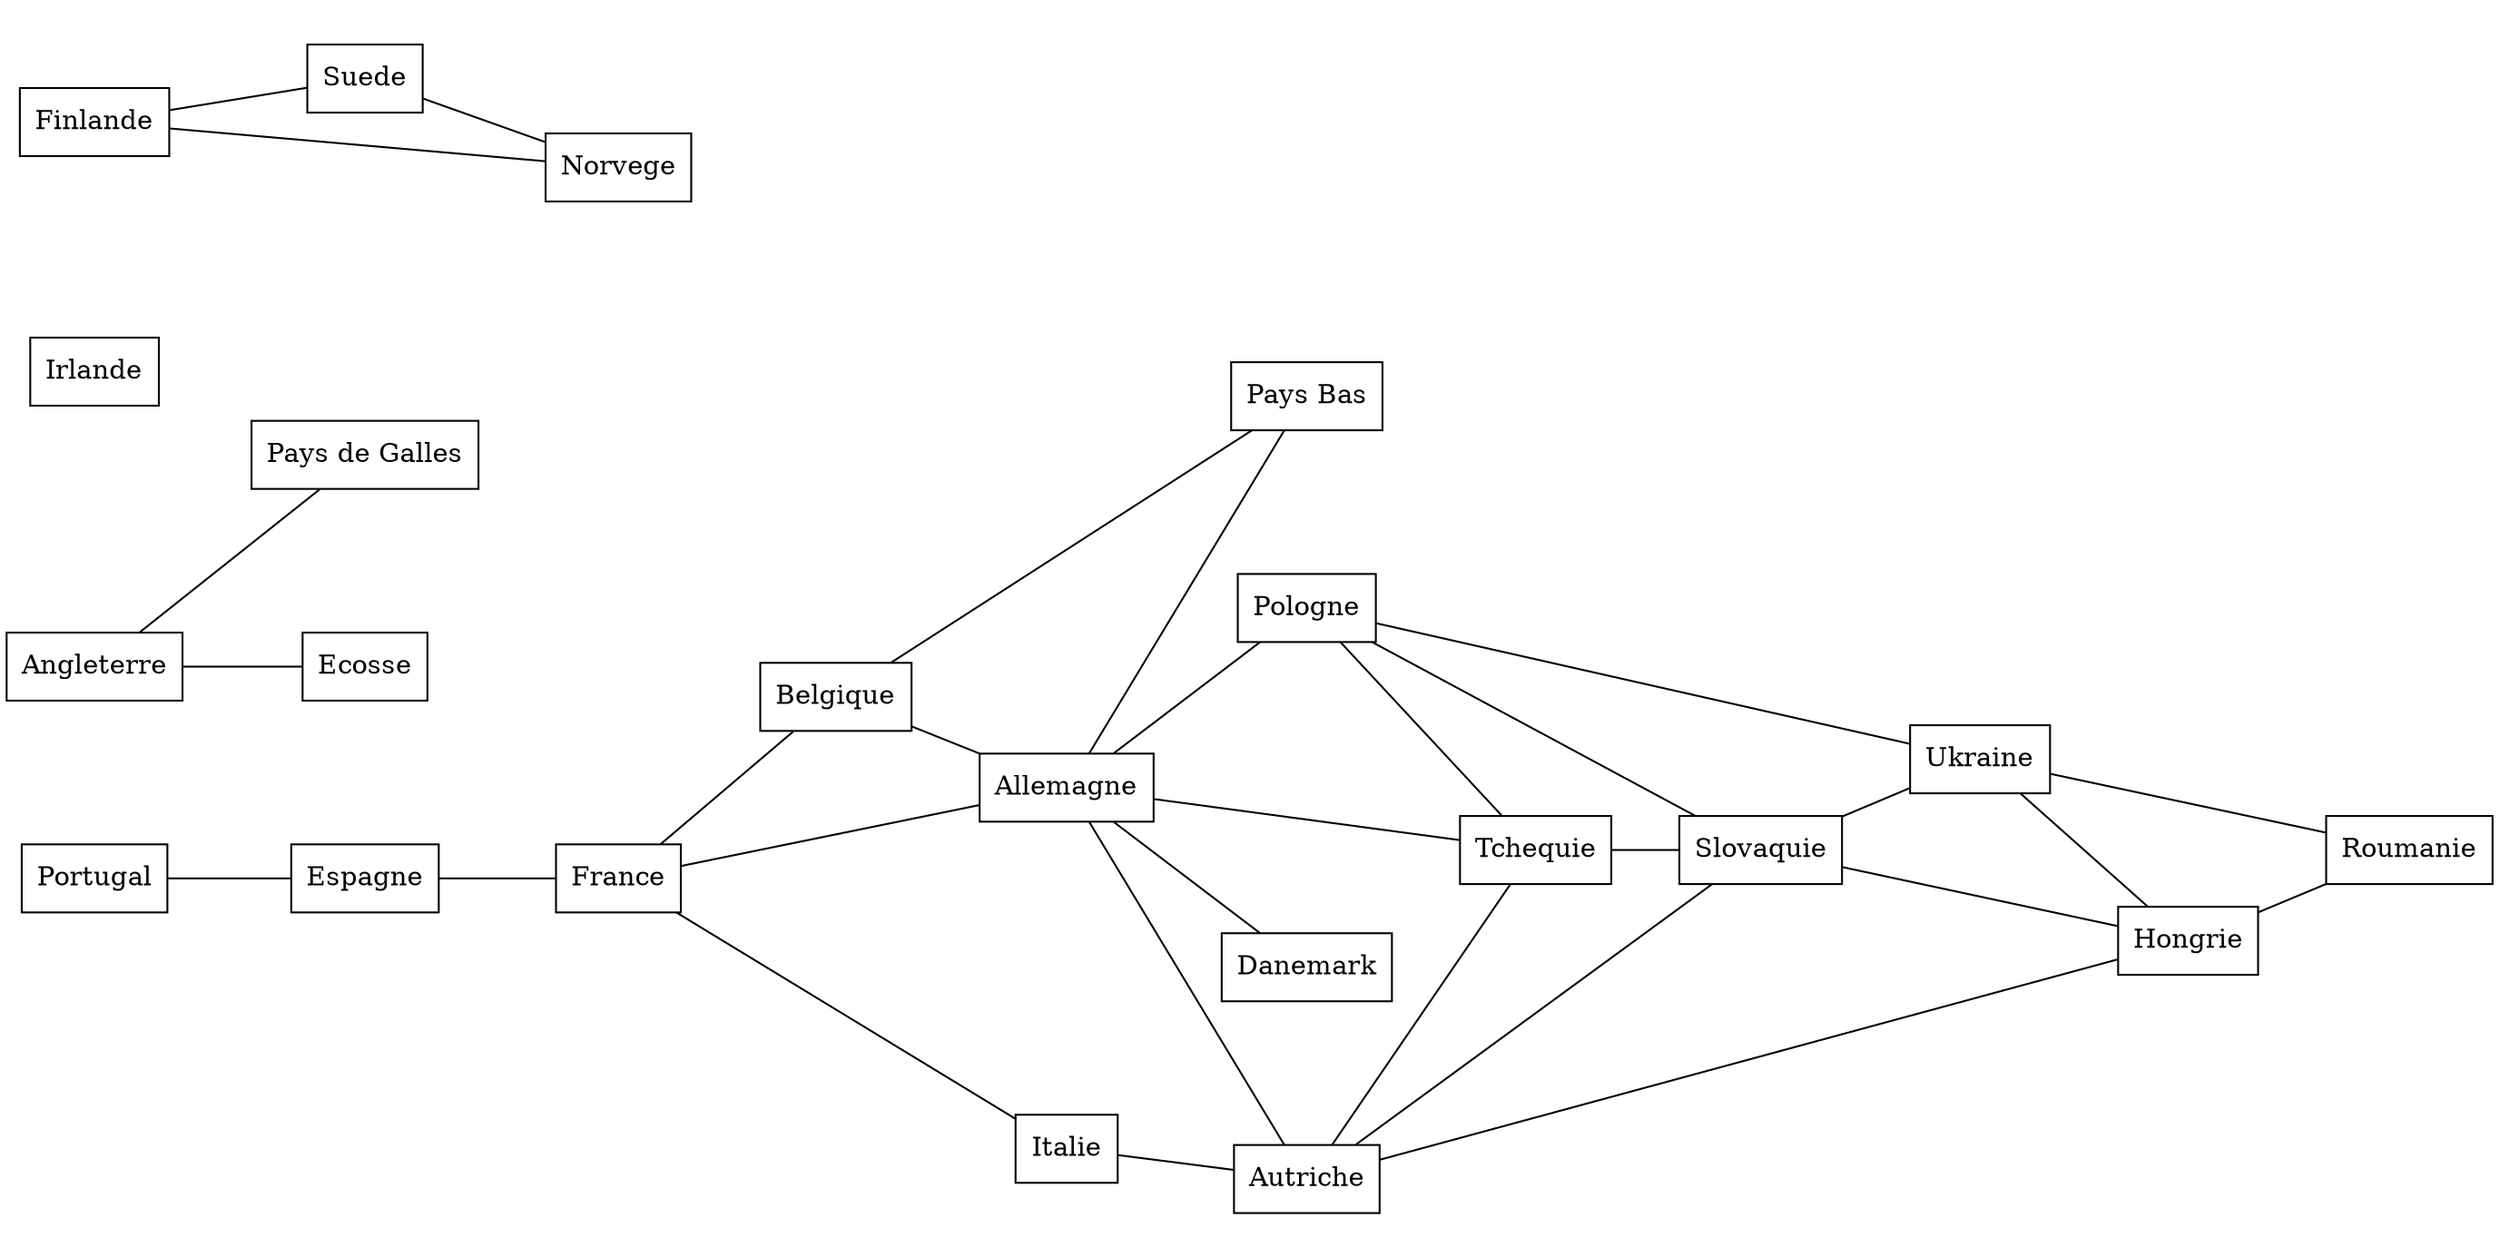 graph "Europe" {
rankdir=LR;
ratio=.5;
node[shape=box, style=rounded];

  "Portugal" -- "Espagne";
  "Portugal"  [style = filled, peripheries = 1, fillcolor = white, fontcolor = black, color = black];
  "Espagne" -- "France";
  "Espagne"  [style = filled, peripheries = 1, fillcolor = white, fontcolor = black, color = black];
  "France" -- "Belgique";
  "France" -- "Allemagne";
  "France" -- "Italie";
  "France"  [style = filled, peripheries = 1, fillcolor = white, fontcolor = black, color = black];
  "Belgique" -- "Pays Bas";
  "Belgique" -- "Allemagne";
  "Belgique"  [style = filled, peripheries = 1, fillcolor = white, fontcolor = black, color = black];
  "Allemagne" -- "Pays Bas";
  "Allemagne" -- "Danemark";
  "Allemagne" -- "Pologne";
  "Allemagne" -- "Autriche";
  "Allemagne" -- "Tchequie";
  "Allemagne"  [style = filled, peripheries = 1, fillcolor = white, fontcolor = black, color = black];
  "Italie" -- "Autriche";
  "Italie"  [style = filled, peripheries = 1, fillcolor = white, fontcolor = black, color = black];
  "Pays Bas"  [style = filled, peripheries = 1, fillcolor = white, fontcolor = black, color = black];
  "Danemark"  [style = filled, peripheries = 1, fillcolor = white, fontcolor = black, color = black];
  "Pologne" -- "Tchequie";
  "Pologne" -- "Slovaquie";
  "Pologne" -- "Ukraine";
  "Pologne"  [style = filled, peripheries = 1, fillcolor = white, fontcolor = black, color = black];
  "Autriche" -- "Tchequie";
  "Autriche" -- "Slovaquie";
  "Autriche" -- "Hongrie";
  "Autriche"  [style = filled, peripheries = 1, fillcolor = white, fontcolor = black, color = black];
  "Tchequie" -- "Slovaquie";
  "Tchequie"  [style = filled, peripheries = 1, fillcolor = white, fontcolor = black, color = black];
  "Slovaquie" -- "Hongrie";
  "Slovaquie" -- "Ukraine";
  "Slovaquie"  [style = filled, peripheries = 1, fillcolor = white, fontcolor = black, color = black];
  "Ukraine" -- "Hongrie";
  "Ukraine" -- "Roumanie";
  "Ukraine"  [style = filled, peripheries = 1, fillcolor = white, fontcolor = black, color = black];
  "Hongrie" -- "Roumanie";
  "Hongrie"  [style = filled, peripheries = 1, fillcolor = white, fontcolor = black, color = black];
  "Roumanie"  [style = filled, peripheries = 1, fillcolor = white, fontcolor = black, color = black];
  "Angleterre" -- "Pays de Galles";
  "Angleterre" -- "Ecosse";
  "Angleterre"  [style = filled, peripheries = 1, fillcolor = white, fontcolor = black, color = black];
  "Pays de Galles"  [style = filled, peripheries = 1, fillcolor = white, fontcolor = black, color = black];
  "Ecosse"  [style = filled, peripheries = 1, fillcolor = white, fontcolor = black, color = black];
  "Irlande"  [style = filled, peripheries = 1, fillcolor = white, fontcolor = black, color = black];
  "Finlande" -- "Suede";
  "Finlande" -- "Norvege";
  "Finlande"  [style = filled, peripheries = 1, fillcolor = white, fontcolor = black, color = black];
  "Suede" -- "Norvege";
  "Suede"  [style = filled, peripheries = 1, fillcolor = white, fontcolor = black, color = black];
  "Norvege"  [style = filled, peripheries = 1, fillcolor = white, fontcolor = black, color = black];
}
